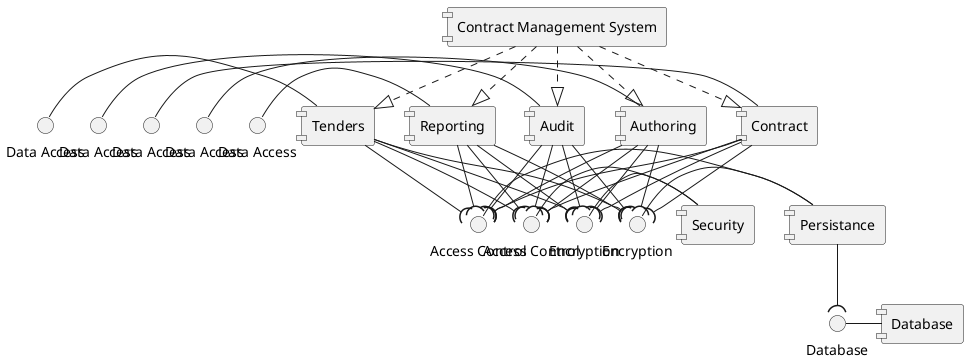 @startuml
skinparam componentStyle uml1

interface "Data Access" as ContractDA
interface "Data Access" as AuthoringDA
interface "Data Access" as AuditDA
interface "Data Access" as ReportingDA
interface "Data Access" as TendersDA

interface "Database" as DatabaseInterface

interface "Encryption" as SecurityEncryption
interface "Access Control" as SecurityAccessControl

interface "Encryption" as PersistanceEncryption
interface "Access Control" as PersistanceAccessControl




[Contract Management System] ..|> [Contract]
[Contract Management System] ..|> [Authoring]
[Contract Management System] ..|> [Audit]
[Contract Management System] ..|> [Reporting]
[Contract Management System] ..|> [Tenders]


ContractDA - [Contract]
AuthoringDA - [Authoring]
AuditDA - [Audit]
ReportingDA - [Reporting]
TendersDA - [Tenders]
SecurityEncryption - [Security]
SecurityAccessControl - [Security]
PersistanceEncryption - [Persistance]
PersistanceAccessControl - [Persistance]
DatabaseInterface - [Database]


[Contract] --( [SecurityEncryption]
[Authoring] --( [SecurityEncryption]
[Audit] --( [SecurityEncryption]
[Reporting] --( [SecurityEncryption]
[Tenders] --( [SecurityEncryption]


[Contract] --( [SecurityAccessControl]
[Authoring] --( [SecurityAccessControl]
[Audit] --( [SecurityAccessControl]
[Reporting] --( [SecurityAccessControl]
[Tenders] --( [SecurityAccessControl]

[Contract] --( [PersistanceEncryption]
[Authoring] --( [PersistanceEncryption]
[Audit] --( [PersistanceEncryption]
[Reporting] --( [PersistanceEncryption]
[Tenders] --( [PersistanceEncryption]

[Persistance] --( [DatabaseInterface]


[Contract] --( [PersistanceAccessControl]
[Authoring] --( [PersistanceAccessControl]
[Audit] --( [PersistanceAccessControl]
[Reporting] --( [PersistanceAccessControl]
[Tenders] --( [PersistanceAccessControl]



@enduml